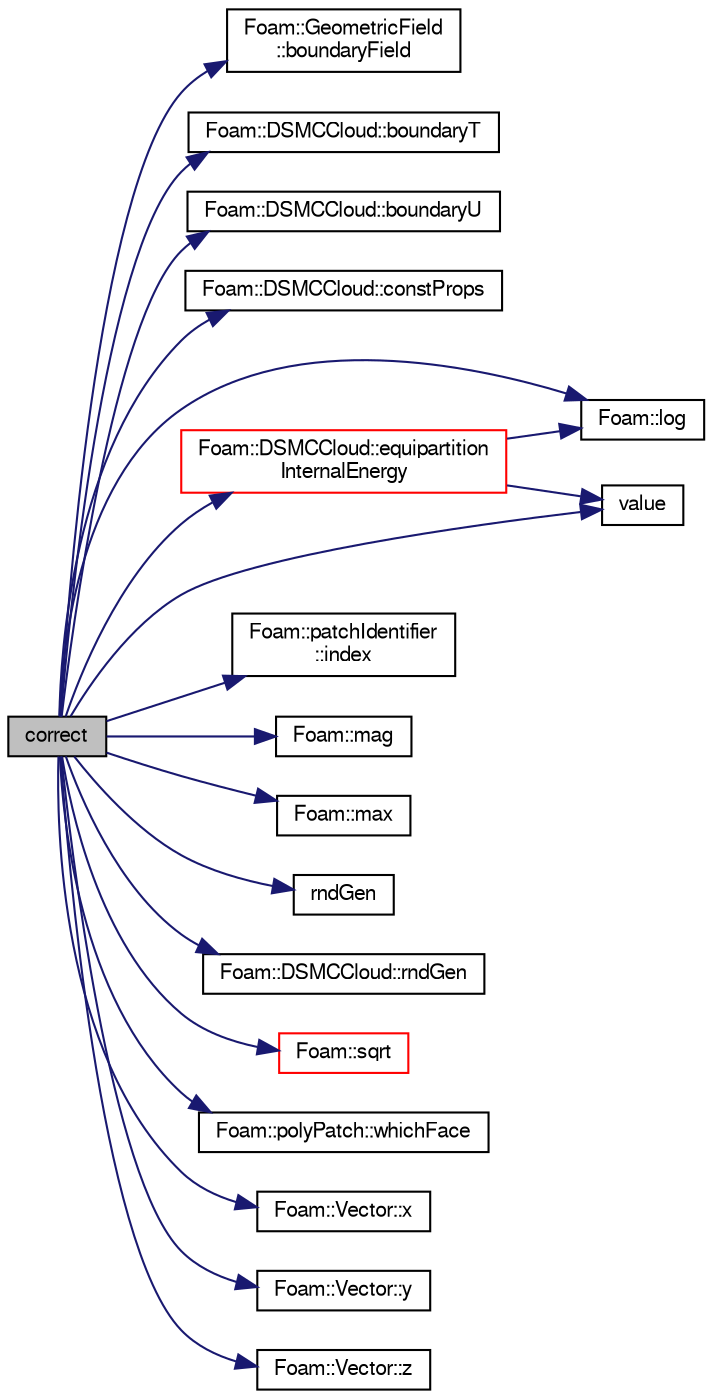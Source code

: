 digraph "correct"
{
  bgcolor="transparent";
  edge [fontname="FreeSans",fontsize="10",labelfontname="FreeSans",labelfontsize="10"];
  node [fontname="FreeSans",fontsize="10",shape=record];
  rankdir="LR";
  Node1 [label="correct",height=0.2,width=0.4,color="black", fillcolor="grey75", style="filled" fontcolor="black"];
  Node1 -> Node2 [color="midnightblue",fontsize="10",style="solid",fontname="FreeSans"];
  Node2 [label="Foam::GeometricField\l::boundaryField",height=0.2,width=0.4,color="black",URL="$a00896.html#a3c6c1a789b48ea0c5e8bff64f9c14f2d",tooltip="Return reference to GeometricBoundaryField. "];
  Node1 -> Node3 [color="midnightblue",fontsize="10",style="solid",fontname="FreeSans"];
  Node3 [label="Foam::DSMCCloud::boundaryT",height=0.2,width=0.4,color="black",URL="$a00561.html#a9c5cec5e882a13160768922d5b55c0d7",tooltip="Return macroscopic temperature. "];
  Node1 -> Node4 [color="midnightblue",fontsize="10",style="solid",fontname="FreeSans"];
  Node4 [label="Foam::DSMCCloud::boundaryU",height=0.2,width=0.4,color="black",URL="$a00561.html#a1c72235197237810b2dca850f2ec5caa",tooltip="Return macroscopic velocity. "];
  Node1 -> Node5 [color="midnightblue",fontsize="10",style="solid",fontname="FreeSans"];
  Node5 [label="Foam::DSMCCloud::constProps",height=0.2,width=0.4,color="black",URL="$a00561.html#acbabc654031508e13dcc44bcd4a3cf60",tooltip="Return all of the constant properties. "];
  Node1 -> Node6 [color="midnightblue",fontsize="10",style="solid",fontname="FreeSans"];
  Node6 [label="Foam::DSMCCloud::equipartition\lInternalEnergy",height=0.2,width=0.4,color="red",URL="$a00561.html#a36a04242625cd6b694de29ffcfc43230",tooltip="Generate a random internal energy, sampled from the. "];
  Node6 -> Node7 [color="midnightblue",fontsize="10",style="solid",fontname="FreeSans"];
  Node7 [label="Foam::log",height=0.2,width=0.4,color="black",URL="$a10237.html#a6e89590da9859ad497977e08f110d4b5"];
  Node6 -> Node8 [color="midnightblue",fontsize="10",style="solid",fontname="FreeSans"];
  Node8 [label="value",height=0.2,width=0.4,color="black",URL="$a04591.html#a7f851d6ccb9cf41e28285ce3b75e11df"];
  Node1 -> Node9 [color="midnightblue",fontsize="10",style="solid",fontname="FreeSans"];
  Node9 [label="Foam::patchIdentifier\l::index",height=0.2,width=0.4,color="black",URL="$a01749.html#a7d1e8acadb27bd2b4e61457d47b71b6f",tooltip="Return the index of this patch in the boundaryMesh. "];
  Node1 -> Node7 [color="midnightblue",fontsize="10",style="solid",fontname="FreeSans"];
  Node1 -> Node10 [color="midnightblue",fontsize="10",style="solid",fontname="FreeSans"];
  Node10 [label="Foam::mag",height=0.2,width=0.4,color="black",URL="$a10237.html#a929da2a3fdcf3dacbbe0487d3a330dae"];
  Node1 -> Node11 [color="midnightblue",fontsize="10",style="solid",fontname="FreeSans"];
  Node11 [label="Foam::max",height=0.2,width=0.4,color="black",URL="$a10237.html#ac993e906cf2774ae77e666bc24e81733"];
  Node1 -> Node12 [color="midnightblue",fontsize="10",style="solid",fontname="FreeSans"];
  Node12 [label="rndGen",height=0.2,width=0.4,color="black",URL="$a04030.html#a5131998e20f3c5a8bd03cf9b48cc76c7"];
  Node1 -> Node13 [color="midnightblue",fontsize="10",style="solid",fontname="FreeSans"];
  Node13 [label="Foam::DSMCCloud::rndGen",height=0.2,width=0.4,color="black",URL="$a00561.html#a15ae97dd2d17573e849ec14c8ff64df3",tooltip="Return refernce to the random object. "];
  Node1 -> Node14 [color="midnightblue",fontsize="10",style="solid",fontname="FreeSans"];
  Node14 [label="Foam::sqrt",height=0.2,width=0.4,color="red",URL="$a10237.html#a8616bd62eebf2342a80222fecb1bda71"];
  Node1 -> Node8 [color="midnightblue",fontsize="10",style="solid",fontname="FreeSans"];
  Node1 -> Node15 [color="midnightblue",fontsize="10",style="solid",fontname="FreeSans"];
  Node15 [label="Foam::polyPatch::whichFace",height=0.2,width=0.4,color="black",URL="$a01877.html#ae931b11e89e132549aa9579365dfd7c4",tooltip="Return label of face in patch from global face label. "];
  Node1 -> Node16 [color="midnightblue",fontsize="10",style="solid",fontname="FreeSans"];
  Node16 [label="Foam::Vector::x",height=0.2,width=0.4,color="black",URL="$a02715.html#aeb7dc4a97968c543f58f9c7082e55757"];
  Node1 -> Node17 [color="midnightblue",fontsize="10",style="solid",fontname="FreeSans"];
  Node17 [label="Foam::Vector::y",height=0.2,width=0.4,color="black",URL="$a02715.html#a77c00b469d89c23bd35d2eb236140f70"];
  Node1 -> Node18 [color="midnightblue",fontsize="10",style="solid",fontname="FreeSans"];
  Node18 [label="Foam::Vector::z",height=0.2,width=0.4,color="black",URL="$a02715.html#ac72a74f7dde9500927f63515c3f0a2f3"];
}
